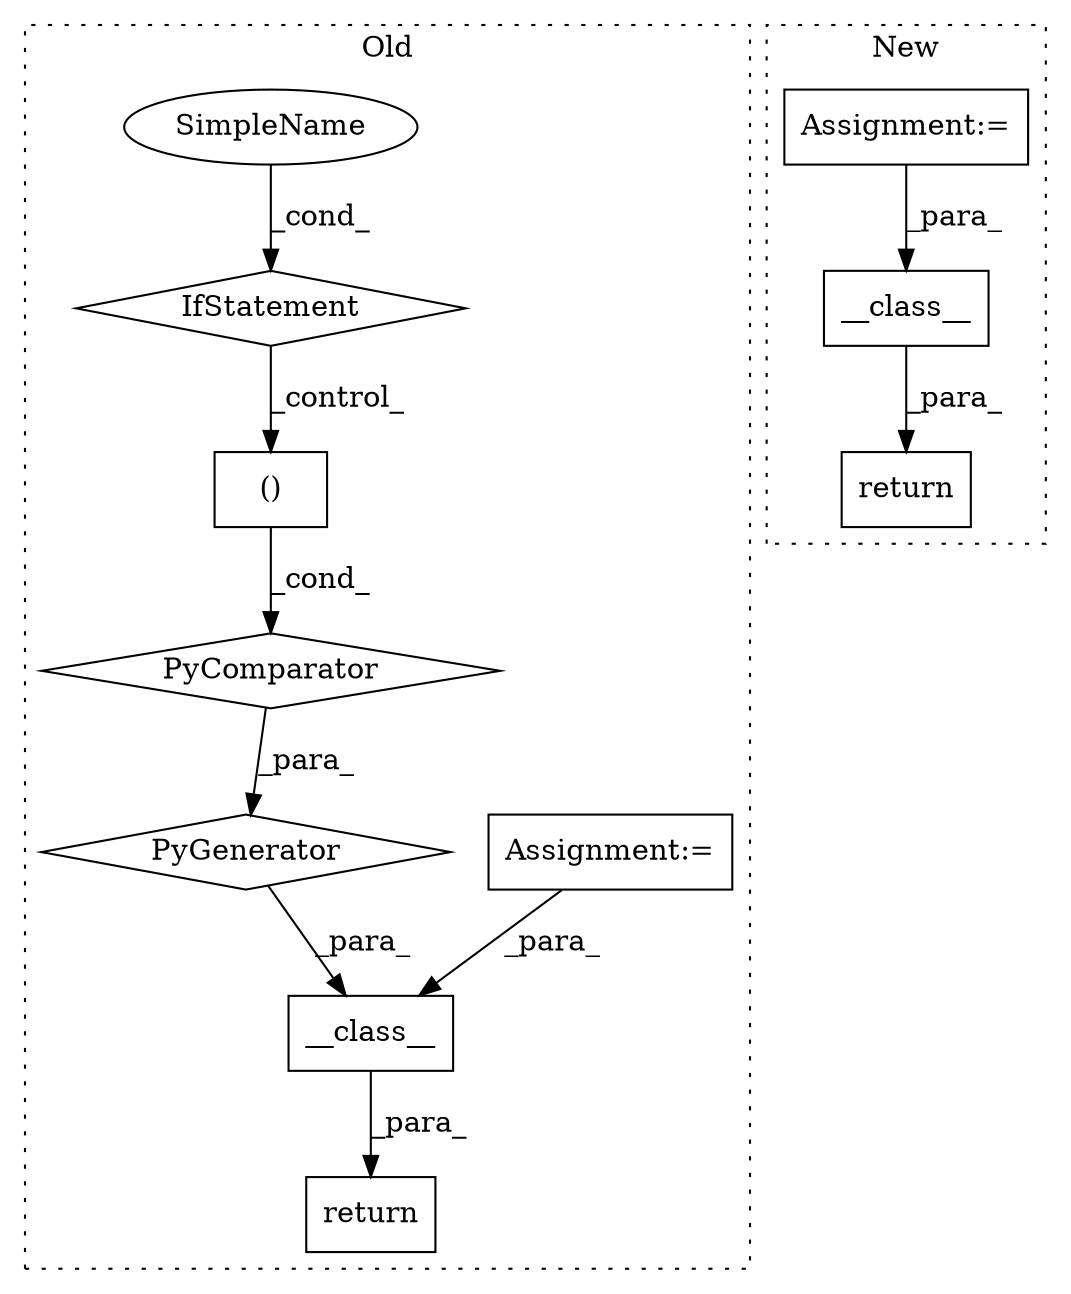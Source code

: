 digraph G {
subgraph cluster0 {
1 [label="return" a="41" s="8941" l="7" shape="box"];
4 [label="__class__" a="32" s="8953,8974" l="10,1" shape="box"];
5 [label="Assignment:=" a="7" s="8615" l="12" shape="box"];
6 [label="()" a="106" s="8765" l="58" shape="box"];
7 [label="IfStatement" a="25" s="8894" l="38" shape="diamond"];
8 [label="PyGenerator" a="107" s="8765" l="178" shape="diamond"];
9 [label="PyComparator" a="113" s="8894" l="38" shape="diamond"];
11 [label="SimpleName" a="42" s="8927" l="5" shape="ellipse"];
label = "Old";
style="dotted";
}
subgraph cluster1 {
2 [label="__class__" a="32" s="8577,8725" l="10,1" shape="box"];
3 [label="return" a="41" s="8565" l="7" shape="box"];
10 [label="Assignment:=" a="7" s="8679" l="43" shape="box"];
label = "New";
style="dotted";
}
2 -> 3 [label="_para_"];
4 -> 1 [label="_para_"];
5 -> 4 [label="_para_"];
6 -> 9 [label="_cond_"];
7 -> 6 [label="_control_"];
8 -> 4 [label="_para_"];
9 -> 8 [label="_para_"];
10 -> 2 [label="_para_"];
11 -> 7 [label="_cond_"];
}